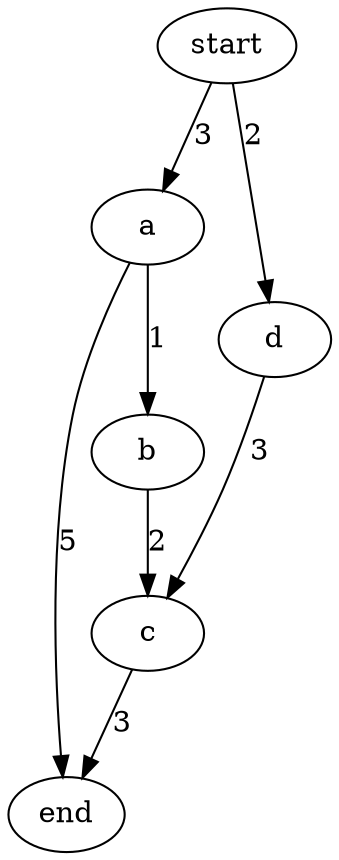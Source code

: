 digraph G {
  start -> a [label="3"];
  start -> d [label="2"];

  a -> b [label="1"];
  b -> c [label="2"];
  d -> c [label="3"];
  
  a -> end [label="5"];
  c -> end [label="3"];
}